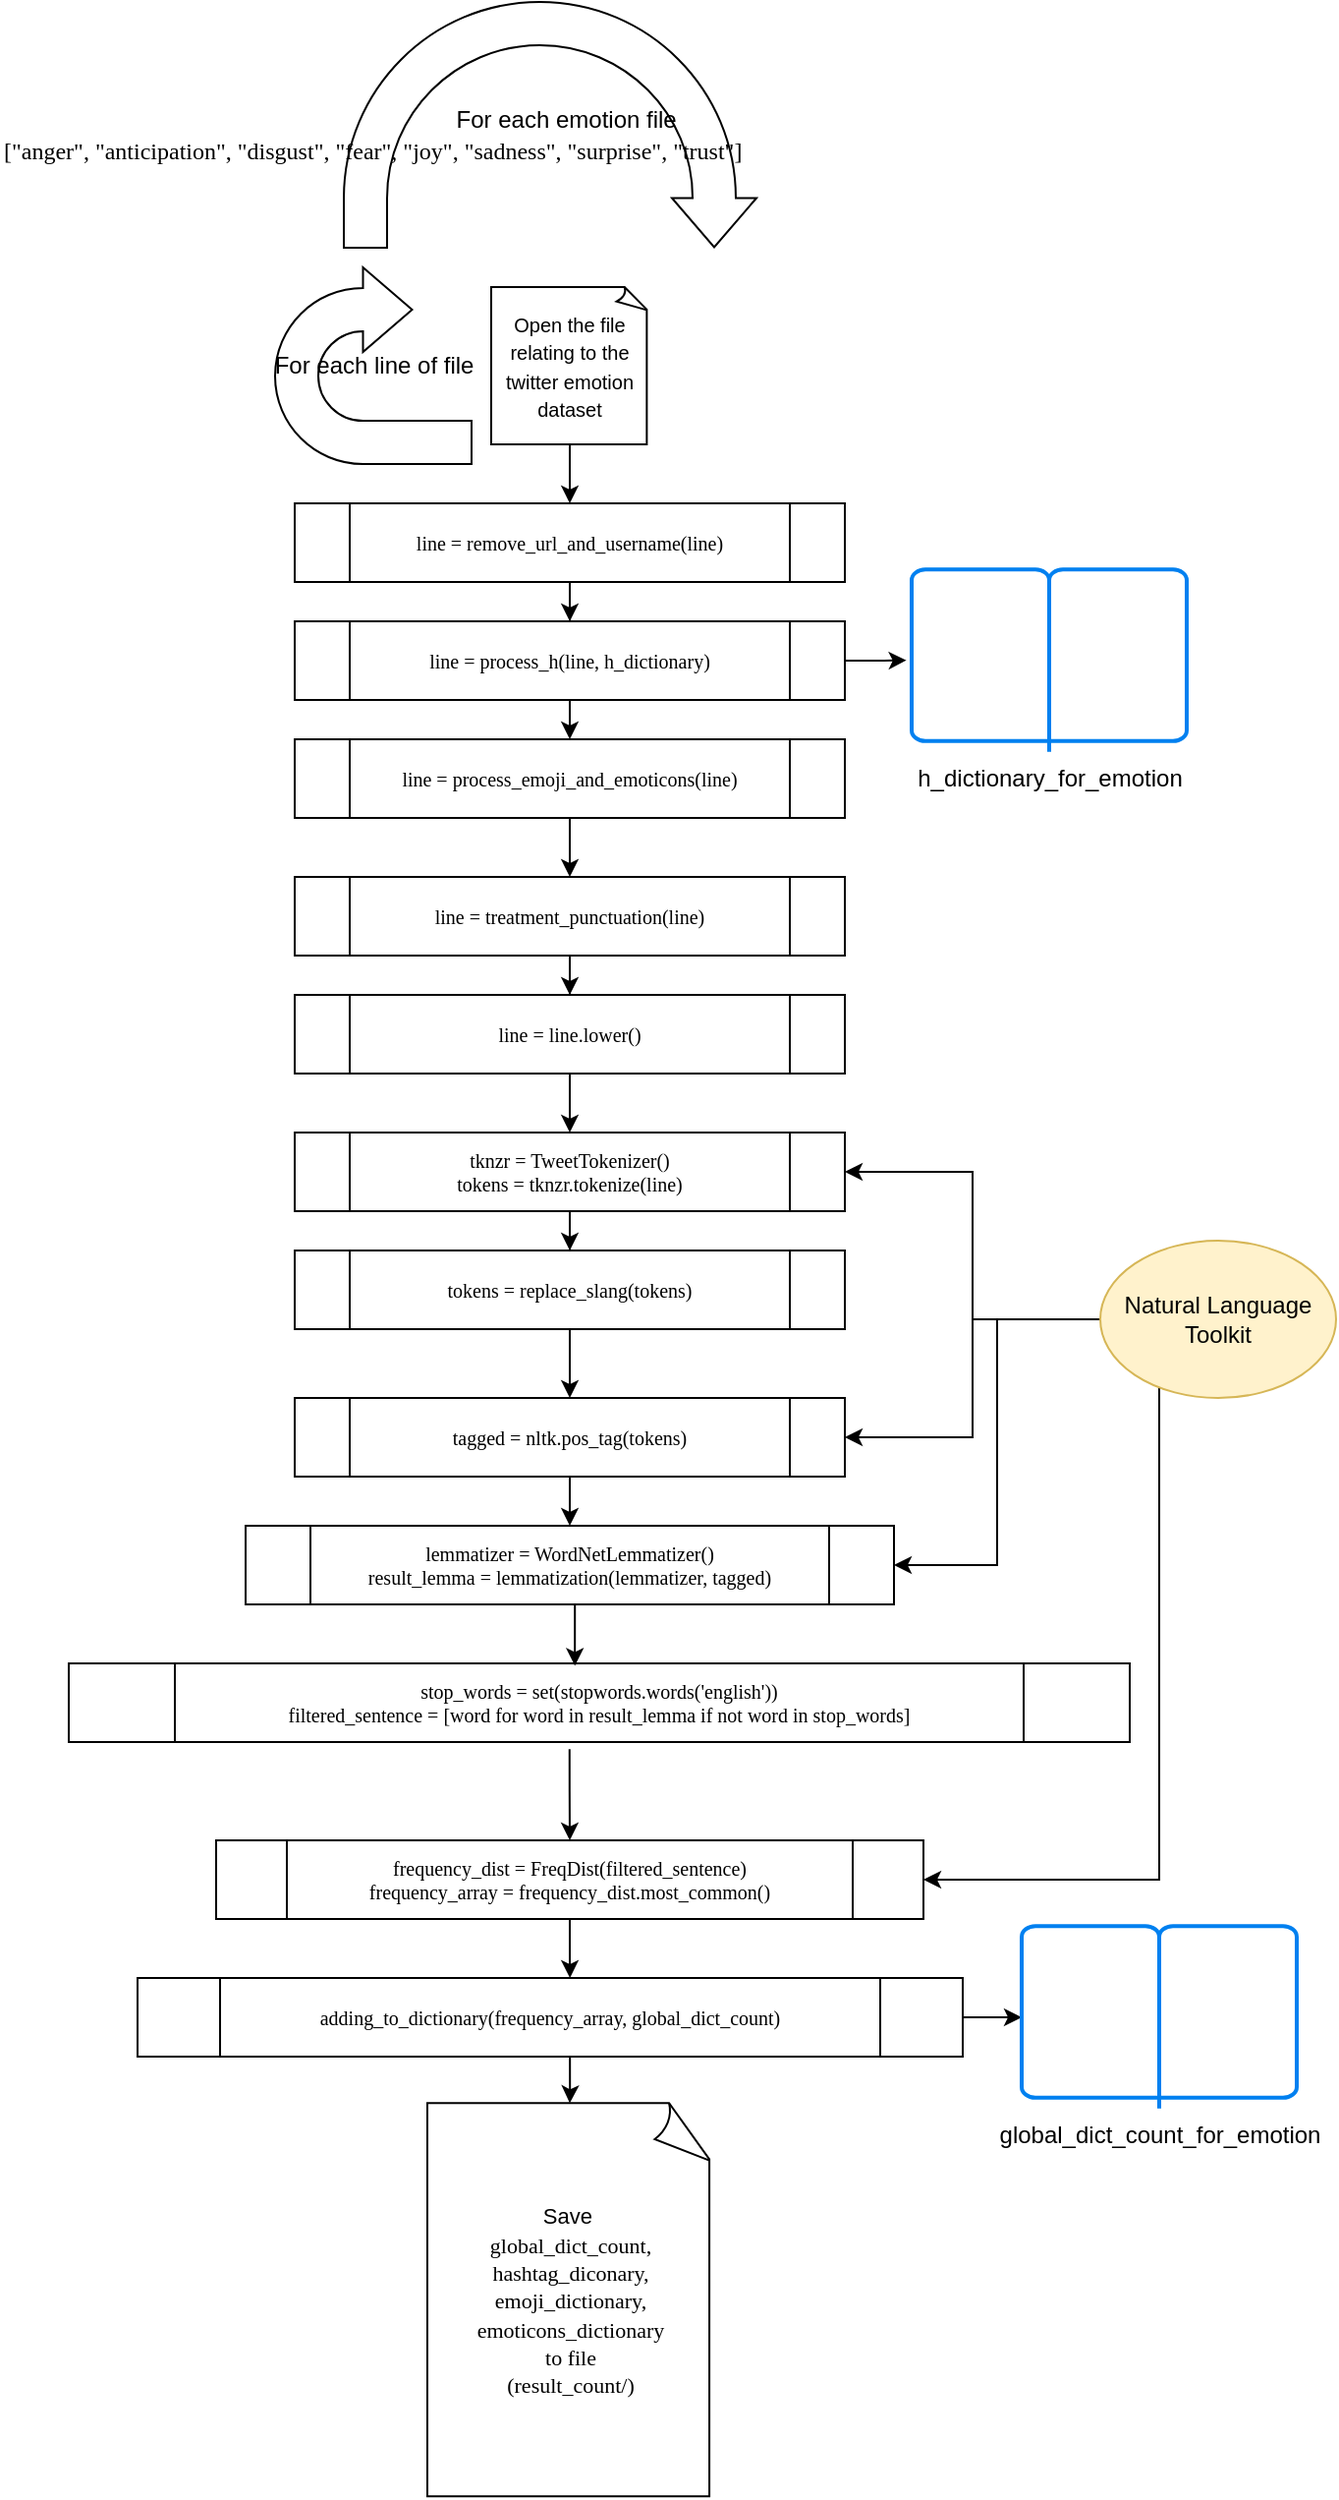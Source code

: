 <mxfile version="13.1.1" type="device"><diagram id="vdg2htOfYllRiGIj7_35" name="Page-1"><mxGraphModel dx="1865" dy="1700" grid="1" gridSize="10" guides="1" tooltips="1" connect="1" arrows="1" fold="1" page="1" pageScale="1" pageWidth="827" pageHeight="1169" math="0" shadow="0"><root><mxCell id="0"/><mxCell id="1" parent="0"/><mxCell id="vOmyPUozWvFBLyItXRao-29" value="" style="edgeStyle=orthogonalEdgeStyle;rounded=0;orthogonalLoop=1;jettySize=auto;html=1;entryX=0.5;entryY=0;entryDx=0;entryDy=0;" parent="1" source="vOmyPUozWvFBLyItXRao-4" target="vOmyPUozWvFBLyItXRao-9" edge="1"><mxGeometry relative="1" as="geometry"><mxPoint x="240" y="200" as="targetPoint"/></mxGeometry></mxCell><mxCell id="vOmyPUozWvFBLyItXRao-4" value="&lt;pre style=&quot;font-family: &amp;#34;consolas&amp;#34;&quot;&gt;&lt;font style=&quot;font-size: 10px&quot;&gt;line = remove_url_and_username(line)&lt;/font&gt;&lt;/pre&gt;" style="shape=process;whiteSpace=wrap;html=1;backgroundOutline=1;" parent="1" vertex="1"><mxGeometry x="100" y="130" width="280" height="40" as="geometry"/></mxCell><mxCell id="vOmyPUozWvFBLyItXRao-30" value="" style="edgeStyle=orthogonalEdgeStyle;rounded=0;orthogonalLoop=1;jettySize=auto;html=1;" parent="1" source="vOmyPUozWvFBLyItXRao-6" edge="1"><mxGeometry relative="1" as="geometry"><mxPoint x="240" y="130" as="targetPoint"/></mxGeometry></mxCell><mxCell id="vOmyPUozWvFBLyItXRao-6" value="&lt;font style=&quot;font-size: 10px&quot;&gt;Open the file relating to the twitter emotion dataset&lt;/font&gt;" style="whiteSpace=wrap;html=1;shape=mxgraph.basic.document" parent="1" vertex="1"><mxGeometry x="200" y="20" width="80" height="80" as="geometry"/></mxCell><mxCell id="vOmyPUozWvFBLyItXRao-8" value="For each line of file" style="html=1;shadow=0;dashed=0;align=center;verticalAlign=middle;shape=mxgraph.arrows2.uTurnArrow;dy=11;arrowHead=43;dx2=25;" parent="1" vertex="1"><mxGeometry x="90" y="10" width="100" height="100" as="geometry"/></mxCell><mxCell id="vOmyPUozWvFBLyItXRao-31" value="" style="edgeStyle=orthogonalEdgeStyle;rounded=0;orthogonalLoop=1;jettySize=auto;html=1;exitX=0.5;exitY=1;exitDx=0;exitDy=0;" parent="1" source="vOmyPUozWvFBLyItXRao-9" target="vOmyPUozWvFBLyItXRao-10" edge="1"><mxGeometry relative="1" as="geometry"><mxPoint x="239" y="280" as="targetPoint"/><Array as="points"><mxPoint x="240" y="270"/><mxPoint x="230" y="270"/></Array></mxGeometry></mxCell><mxCell id="vOmyPUozWvFBLyItXRao-50" style="edgeStyle=orthogonalEdgeStyle;rounded=0;orthogonalLoop=1;jettySize=auto;html=1;entryX=-0.019;entryY=0.498;entryDx=0;entryDy=0;entryPerimeter=0;" parent="1" source="vOmyPUozWvFBLyItXRao-9" target="vOmyPUozWvFBLyItXRao-49" edge="1"><mxGeometry relative="1" as="geometry"/></mxCell><mxCell id="vOmyPUozWvFBLyItXRao-9" value="&lt;pre style=&quot;font-family: &amp;#34;consolas&amp;#34; ; font-size: 10px&quot;&gt;&lt;pre style=&quot;font-family: &amp;#34;consolas&amp;#34;&quot;&gt;line = process_h(line&lt;span&gt;, &lt;/span&gt;h_dictionary)&lt;/pre&gt;&lt;/pre&gt;" style="shape=process;whiteSpace=wrap;html=1;backgroundOutline=1;" parent="1" vertex="1"><mxGeometry x="100" y="190" width="280" height="40" as="geometry"/></mxCell><mxCell id="vOmyPUozWvFBLyItXRao-32" value="" style="edgeStyle=orthogonalEdgeStyle;rounded=0;orthogonalLoop=1;jettySize=auto;html=1;entryX=0.5;entryY=0;entryDx=0;entryDy=0;" parent="1" source="vOmyPUozWvFBLyItXRao-10" target="vOmyPUozWvFBLyItXRao-11" edge="1"><mxGeometry relative="1" as="geometry"><mxPoint x="240" y="360" as="targetPoint"/></mxGeometry></mxCell><mxCell id="vOmyPUozWvFBLyItXRao-10" value="&lt;pre style=&quot;font-family: &amp;#34;consolas&amp;#34;&quot;&gt;&lt;pre style=&quot;font-family: &amp;#34;consolas&amp;#34;&quot;&gt;&lt;pre style=&quot;font-family: &amp;#34;consolas&amp;#34;&quot;&gt;&lt;font style=&quot;font-size: 10px&quot;&gt;line = process_emoji_and_emoticons(line)&lt;/font&gt;&lt;/pre&gt;&lt;/pre&gt;&lt;/pre&gt;" style="shape=process;whiteSpace=wrap;html=1;backgroundOutline=1;" parent="1" vertex="1"><mxGeometry x="100" y="250" width="280" height="40" as="geometry"/></mxCell><mxCell id="vOmyPUozWvFBLyItXRao-33" value="" style="edgeStyle=orthogonalEdgeStyle;rounded=0;orthogonalLoop=1;jettySize=auto;html=1;entryX=0.5;entryY=0;entryDx=0;entryDy=0;" parent="1" source="vOmyPUozWvFBLyItXRao-11" target="vOmyPUozWvFBLyItXRao-12" edge="1"><mxGeometry relative="1" as="geometry"><mxPoint x="240" y="440" as="targetPoint"/></mxGeometry></mxCell><mxCell id="vOmyPUozWvFBLyItXRao-11" value="&lt;pre style=&quot;font-family: &amp;#34;consolas&amp;#34;&quot;&gt;&lt;pre style=&quot;font-family: &amp;#34;consolas&amp;#34;&quot;&gt;&lt;pre style=&quot;font-family: &amp;#34;consolas&amp;#34;&quot;&gt;&lt;font style=&quot;font-size: 10px&quot;&gt;line = treatment_punctuation(line)&lt;/font&gt;&lt;/pre&gt;&lt;/pre&gt;&lt;/pre&gt;" style="shape=process;whiteSpace=wrap;html=1;backgroundOutline=1;" parent="1" vertex="1"><mxGeometry x="100" y="320" width="280" height="40" as="geometry"/></mxCell><mxCell id="vOmyPUozWvFBLyItXRao-34" value="" style="edgeStyle=orthogonalEdgeStyle;rounded=0;orthogonalLoop=1;jettySize=auto;html=1;" parent="1" source="vOmyPUozWvFBLyItXRao-12" target="vOmyPUozWvFBLyItXRao-16" edge="1"><mxGeometry relative="1" as="geometry"/></mxCell><mxCell id="vOmyPUozWvFBLyItXRao-12" value="&lt;pre style=&quot;font-family: &amp;#34;consolas&amp;#34;&quot;&gt;&lt;pre style=&quot;font-family: &amp;#34;consolas&amp;#34;&quot;&gt;&lt;pre style=&quot;font-family: &amp;#34;consolas&amp;#34;&quot;&gt;&lt;font style=&quot;font-size: 10px&quot;&gt;line = line.lower()&lt;/font&gt;&lt;/pre&gt;&lt;/pre&gt;&lt;/pre&gt;" style="shape=process;whiteSpace=wrap;html=1;backgroundOutline=1;" parent="1" vertex="1"><mxGeometry x="100" y="380" width="280" height="40" as="geometry"/></mxCell><mxCell id="vOmyPUozWvFBLyItXRao-36" value="" style="edgeStyle=orthogonalEdgeStyle;rounded=0;orthogonalLoop=1;jettySize=auto;html=1;entryX=0.5;entryY=0;entryDx=0;entryDy=0;" parent="1" source="vOmyPUozWvFBLyItXRao-15" target="vOmyPUozWvFBLyItXRao-17" edge="1"><mxGeometry relative="1" as="geometry"><mxPoint x="240" y="670" as="targetPoint"/></mxGeometry></mxCell><mxCell id="vOmyPUozWvFBLyItXRao-15" value="&lt;pre style=&quot;font-family: &amp;#34;consolas&amp;#34;&quot;&gt;&lt;pre style=&quot;font-family: &amp;#34;consolas&amp;#34;&quot;&gt;&lt;pre style=&quot;font-family: &amp;#34;consolas&amp;#34;&quot;&gt;&lt;pre style=&quot;font-family: &amp;#34;consolas&amp;#34;&quot;&gt;&lt;font style=&quot;font-size: 10px&quot;&gt;tokens = replace_slang(tokens)&lt;/font&gt;&lt;/pre&gt;&lt;/pre&gt;&lt;/pre&gt;&lt;/pre&gt;" style="shape=process;whiteSpace=wrap;html=1;backgroundOutline=1;" parent="1" vertex="1"><mxGeometry x="100" y="510" width="280" height="40" as="geometry"/></mxCell><mxCell id="vOmyPUozWvFBLyItXRao-35" value="" style="edgeStyle=orthogonalEdgeStyle;rounded=0;orthogonalLoop=1;jettySize=auto;html=1;entryX=0.5;entryY=0;entryDx=0;entryDy=0;" parent="1" source="vOmyPUozWvFBLyItXRao-16" target="vOmyPUozWvFBLyItXRao-15" edge="1"><mxGeometry relative="1" as="geometry"><mxPoint x="240" y="600" as="targetPoint"/></mxGeometry></mxCell><mxCell id="vOmyPUozWvFBLyItXRao-16" value="&lt;pre style=&quot;font-family: &amp;#34;consolas&amp;#34;&quot;&gt;&lt;pre style=&quot;font-family: &amp;#34;consolas&amp;#34;&quot;&gt;&lt;pre style=&quot;font-family: &amp;#34;consolas&amp;#34; ; font-size: 10px&quot;&gt;&lt;pre style=&quot;font-family: &amp;#34;consolas&amp;#34;&quot;&gt;tknzr = TweetTokenizer()&lt;br&gt;tokens = tknzr.tokenize(line)&lt;/pre&gt;&lt;/pre&gt;&lt;/pre&gt;&lt;/pre&gt;" style="shape=process;whiteSpace=wrap;html=1;backgroundOutline=1;" parent="1" vertex="1"><mxGeometry x="100" y="450" width="280" height="40" as="geometry"/></mxCell><mxCell id="vOmyPUozWvFBLyItXRao-37" value="" style="edgeStyle=orthogonalEdgeStyle;rounded=0;orthogonalLoop=1;jettySize=auto;html=1;" parent="1" source="vOmyPUozWvFBLyItXRao-17" target="vOmyPUozWvFBLyItXRao-18" edge="1"><mxGeometry relative="1" as="geometry"><mxPoint x="240" y="760" as="targetPoint"/></mxGeometry></mxCell><mxCell id="vOmyPUozWvFBLyItXRao-17" value="&lt;pre style=&quot;font-family: &amp;#34;consolas&amp;#34;&quot;&gt;&lt;pre style=&quot;font-family: &amp;#34;consolas&amp;#34;&quot;&gt;&lt;pre style=&quot;font-family: &amp;#34;consolas&amp;#34;&quot;&gt;&lt;pre style=&quot;font-family: &amp;#34;consolas&amp;#34;&quot;&gt;&lt;pre style=&quot;font-family: &amp;#34;consolas&amp;#34;&quot;&gt;&lt;font style=&quot;font-size: 10px&quot;&gt;tagged = nltk.pos_tag(tokens)&lt;/font&gt;&lt;/pre&gt;&lt;/pre&gt;&lt;/pre&gt;&lt;/pre&gt;&lt;/pre&gt;" style="shape=process;whiteSpace=wrap;html=1;backgroundOutline=1;" parent="1" vertex="1"><mxGeometry x="100" y="585" width="280" height="40" as="geometry"/></mxCell><mxCell id="vOmyPUozWvFBLyItXRao-18" value="&lt;pre style=&quot;font-family: &amp;#34;consolas&amp;#34;&quot;&gt;&lt;pre style=&quot;font-family: &amp;#34;consolas&amp;#34;&quot;&gt;&lt;pre style=&quot;font-family: &amp;#34;consolas&amp;#34;&quot;&gt;&lt;pre style=&quot;font-family: &amp;#34;consolas&amp;#34;&quot;&gt;&lt;pre style=&quot;font-family: &amp;#34;consolas&amp;#34; ; font-size: 10px&quot;&gt;&lt;pre style=&quot;font-family: &amp;#34;consolas&amp;#34;&quot;&gt;lemmatizer = WordNetLemmatizer()&lt;br&gt;result_lemma = lemmatization(lemmatizer&lt;span&gt;, &lt;/span&gt;tagged)&lt;/pre&gt;&lt;/pre&gt;&lt;/pre&gt;&lt;/pre&gt;&lt;/pre&gt;&lt;/pre&gt;" style="shape=process;whiteSpace=wrap;html=1;backgroundOutline=1;" parent="1" vertex="1"><mxGeometry x="75" y="650" width="330" height="40" as="geometry"/></mxCell><mxCell id="vOmyPUozWvFBLyItXRao-39" value="" style="edgeStyle=orthogonalEdgeStyle;rounded=0;orthogonalLoop=1;jettySize=auto;html=1;entryX=0.5;entryY=0;entryDx=0;entryDy=0;exitX=0.472;exitY=1.09;exitDx=0;exitDy=0;exitPerimeter=0;" parent="1" source="vOmyPUozWvFBLyItXRao-19" target="vOmyPUozWvFBLyItXRao-20" edge="1"><mxGeometry relative="1" as="geometry"><mxPoint x="240" y="900" as="targetPoint"/></mxGeometry></mxCell><mxCell id="vOmyPUozWvFBLyItXRao-19" value="&lt;pre style=&quot;font-family: &amp;#34;consolas&amp;#34;&quot;&gt;&lt;pre style=&quot;font-family: &amp;#34;consolas&amp;#34;&quot;&gt;&lt;pre style=&quot;font-family: &amp;#34;consolas&amp;#34;&quot;&gt;&lt;pre style=&quot;font-family: &amp;#34;consolas&amp;#34;&quot;&gt;&lt;pre style=&quot;font-family: &amp;#34;consolas&amp;#34;&quot;&gt;&lt;pre style=&quot;font-family: &amp;#34;consolas&amp;#34; ; font-size: 10px&quot;&gt;&lt;pre style=&quot;font-family: &amp;#34;consolas&amp;#34;&quot;&gt;stop_words = &lt;span&gt;set&lt;/span&gt;(stopwords.words(&lt;span&gt;'english'&lt;/span&gt;))&lt;br&gt;filtered_sentence = [word &lt;span&gt;for &lt;/span&gt;word &lt;span&gt;in &lt;/span&gt;result_lemma &lt;span&gt;if not &lt;/span&gt;word &lt;span&gt;in &lt;/span&gt;stop_words]&lt;/pre&gt;&lt;/pre&gt;&lt;/pre&gt;&lt;/pre&gt;&lt;/pre&gt;&lt;/pre&gt;&lt;/pre&gt;" style="shape=process;whiteSpace=wrap;html=1;backgroundOutline=1;" parent="1" vertex="1"><mxGeometry x="-15" y="720" width="540" height="40" as="geometry"/></mxCell><mxCell id="vOmyPUozWvFBLyItXRao-40" value="" style="edgeStyle=orthogonalEdgeStyle;rounded=0;orthogonalLoop=1;jettySize=auto;html=1;entryX=0.524;entryY=0;entryDx=0;entryDy=0;entryPerimeter=0;" parent="1" source="vOmyPUozWvFBLyItXRao-20" target="vOmyPUozWvFBLyItXRao-21" edge="1"><mxGeometry relative="1" as="geometry"><mxPoint x="240" y="970" as="targetPoint"/></mxGeometry></mxCell><mxCell id="vOmyPUozWvFBLyItXRao-20" value="&lt;pre style=&quot;font-family: &amp;#34;consolas&amp;#34;&quot;&gt;&lt;pre style=&quot;font-family: &amp;#34;consolas&amp;#34;&quot;&gt;&lt;pre style=&quot;font-family: &amp;#34;consolas&amp;#34;&quot;&gt;&lt;pre style=&quot;font-family: &amp;#34;consolas&amp;#34;&quot;&gt;&lt;pre style=&quot;font-family: &amp;#34;consolas&amp;#34;&quot;&gt;&lt;pre style=&quot;font-family: &amp;#34;consolas&amp;#34; ; font-size: 10px&quot;&gt;&lt;pre style=&quot;font-family: &amp;#34;consolas&amp;#34;&quot;&gt;frequency_dist = FreqDist(filtered_sentence)&lt;br&gt;frequency_array = frequency_dist.most_common()&lt;/pre&gt;&lt;/pre&gt;&lt;/pre&gt;&lt;/pre&gt;&lt;/pre&gt;&lt;/pre&gt;&lt;/pre&gt;" style="shape=process;whiteSpace=wrap;html=1;backgroundOutline=1;" parent="1" vertex="1"><mxGeometry x="60" y="810" width="360" height="40" as="geometry"/></mxCell><mxCell id="vOmyPUozWvFBLyItXRao-43" style="edgeStyle=orthogonalEdgeStyle;rounded=0;orthogonalLoop=1;jettySize=auto;html=1;exitX=0.524;exitY=1;exitDx=0;exitDy=0;exitPerimeter=0;" parent="1" source="vOmyPUozWvFBLyItXRao-21" target="vOmyPUozWvFBLyItXRao-22" edge="1"><mxGeometry relative="1" as="geometry"/></mxCell><mxCell id="vOmyPUozWvFBLyItXRao-48" style="edgeStyle=orthogonalEdgeStyle;rounded=0;orthogonalLoop=1;jettySize=auto;html=1;" parent="1" source="vOmyPUozWvFBLyItXRao-21" target="vOmyPUozWvFBLyItXRao-45" edge="1"><mxGeometry relative="1" as="geometry"/></mxCell><mxCell id="vOmyPUozWvFBLyItXRao-21" value="&lt;pre style=&quot;font-family: &amp;#34;consolas&amp;#34;&quot;&gt;&lt;pre style=&quot;font-family: &amp;#34;consolas&amp;#34;&quot;&gt;&lt;pre style=&quot;font-family: &amp;#34;consolas&amp;#34;&quot;&gt;&lt;pre style=&quot;font-family: &amp;#34;consolas&amp;#34;&quot;&gt;&lt;pre style=&quot;font-family: &amp;#34;consolas&amp;#34;&quot;&gt;&lt;pre style=&quot;font-family: &amp;#34;consolas&amp;#34;&quot;&gt;&lt;pre style=&quot;font-family: &amp;#34;consolas&amp;#34; ; font-size: 10px&quot;&gt;&lt;pre style=&quot;font-family: &amp;#34;consolas&amp;#34;&quot;&gt;adding_to_dictionary(frequency_array&lt;span&gt;, &lt;/span&gt;global_dict_count)&lt;/pre&gt;&lt;/pre&gt;&lt;/pre&gt;&lt;/pre&gt;&lt;/pre&gt;&lt;/pre&gt;&lt;/pre&gt;&lt;/pre&gt;" style="shape=process;whiteSpace=wrap;html=1;backgroundOutline=1;" parent="1" vertex="1"><mxGeometry x="20" y="880.0" width="420" height="40" as="geometry"/></mxCell><mxCell id="vOmyPUozWvFBLyItXRao-22" value="&lt;font style=&quot;font-size: 11px&quot;&gt;Save&amp;nbsp;&lt;br&gt;&lt;/font&gt;&lt;span style=&quot;font-family: &amp;#34;consolas&amp;#34; ; font-size: 11px&quot;&gt;&lt;font style=&quot;font-size: 11px&quot;&gt;global_dict_count,&lt;br&gt;hashtag_diconary,&lt;br&gt;emoji_dictionary,&lt;br&gt;emoticons_dictionary&lt;br&gt;to file&lt;br&gt;(result_count/)&lt;/font&gt;&lt;br&gt;&lt;/span&gt;" style="whiteSpace=wrap;html=1;shape=mxgraph.basic.document" parent="1" vertex="1"><mxGeometry x="167.5" y="943.63" width="145" height="200" as="geometry"/></mxCell><mxCell id="vOmyPUozWvFBLyItXRao-45" value="global_dict_count_for_emotion" style="html=1;verticalLabelPosition=bottom;align=center;labelBackgroundColor=#ffffff;verticalAlign=top;strokeWidth=2;strokeColor=#0080F0;shadow=0;dashed=0;shape=mxgraph.ios7.icons.book;" parent="1" vertex="1"><mxGeometry x="470" y="853.62" width="140" height="92.75" as="geometry"/></mxCell><mxCell id="vOmyPUozWvFBLyItXRao-49" value="h_dictionary_for_emotion" style="html=1;verticalLabelPosition=bottom;align=center;labelBackgroundColor=#ffffff;verticalAlign=top;strokeWidth=2;strokeColor=#0080F0;shadow=0;dashed=0;shape=mxgraph.ios7.icons.book;" parent="1" vertex="1"><mxGeometry x="414" y="163.63" width="140" height="92.75" as="geometry"/></mxCell><mxCell id="vOmyPUozWvFBLyItXRao-51" value="" style="html=1;shadow=0;dashed=0;align=center;verticalAlign=middle;shape=mxgraph.arrows2.uTurnArrow;dy=11;arrowHead=43;dx2=25;rotation=90;" parent="1" vertex="1"><mxGeometry x="167.5" y="-167.5" width="125" height="210" as="geometry"/></mxCell><mxCell id="vOmyPUozWvFBLyItXRao-52" value="For each emotion file&amp;nbsp;" style="text;html=1;strokeColor=none;fillColor=none;align=center;verticalAlign=middle;whiteSpace=wrap;rounded=0;" parent="1" vertex="1"><mxGeometry x="150" y="-75" width="180" height="20" as="geometry"/></mxCell><mxCell id="vOmyPUozWvFBLyItXRao-53" value="&lt;pre style=&quot;font-family: &amp;#34;consolas&amp;#34;&quot;&gt;&lt;span&gt;[&quot;anger&quot;&lt;/span&gt;&lt;span&gt;, &lt;/span&gt;&lt;span&gt;&quot;anticipation&quot;&lt;/span&gt;&lt;span&gt;, &lt;/span&gt;&lt;span&gt;&quot;disgust&quot;&lt;/span&gt;&lt;span&gt;, &lt;/span&gt;&lt;span&gt;&quot;fear&quot;&lt;/span&gt;&lt;span&gt;, &lt;/span&gt;&lt;span&gt;&quot;joy&quot;&lt;/span&gt;&lt;span&gt;, &lt;/span&gt;&lt;span&gt;&quot;sadness&quot;&lt;/span&gt;&lt;span&gt;, &lt;/span&gt;&lt;span&gt;&quot;surprise&quot;&lt;/span&gt;&lt;span&gt;, &lt;/span&gt;&lt;span&gt;&quot;trust&quot;&lt;/span&gt;]&lt;/pre&gt;" style="text;whiteSpace=wrap;html=1;" parent="1" vertex="1"><mxGeometry x="-50" y="-75" width="610" height="50" as="geometry"/></mxCell><mxCell id="vOmyPUozWvFBLyItXRao-57" style="edgeStyle=orthogonalEdgeStyle;rounded=0;orthogonalLoop=1;jettySize=auto;html=1;entryX=1;entryY=0.5;entryDx=0;entryDy=0;" parent="1" source="vOmyPUozWvFBLyItXRao-54" target="vOmyPUozWvFBLyItXRao-16" edge="1"><mxGeometry relative="1" as="geometry"/></mxCell><mxCell id="vOmyPUozWvFBLyItXRao-58" style="edgeStyle=orthogonalEdgeStyle;rounded=0;orthogonalLoop=1;jettySize=auto;html=1;entryX=1;entryY=0.5;entryDx=0;entryDy=0;" parent="1" source="vOmyPUozWvFBLyItXRao-54" target="vOmyPUozWvFBLyItXRao-17" edge="1"><mxGeometry relative="1" as="geometry"/></mxCell><mxCell id="vOmyPUozWvFBLyItXRao-59" style="edgeStyle=orthogonalEdgeStyle;rounded=0;orthogonalLoop=1;jettySize=auto;html=1;entryX=1;entryY=0.5;entryDx=0;entryDy=0;" parent="1" source="vOmyPUozWvFBLyItXRao-54" target="vOmyPUozWvFBLyItXRao-18" edge="1"><mxGeometry relative="1" as="geometry"/></mxCell><mxCell id="vOmyPUozWvFBLyItXRao-60" style="edgeStyle=orthogonalEdgeStyle;rounded=0;orthogonalLoop=1;jettySize=auto;html=1;entryX=1;entryY=0.5;entryDx=0;entryDy=0;" parent="1" source="vOmyPUozWvFBLyItXRao-54" target="vOmyPUozWvFBLyItXRao-20" edge="1"><mxGeometry relative="1" as="geometry"><Array as="points"><mxPoint x="540" y="770"/><mxPoint x="540" y="940"/></Array></mxGeometry></mxCell><mxCell id="vOmyPUozWvFBLyItXRao-54" value="Natural Language Toolkit" style="ellipse;whiteSpace=wrap;html=1;fillColor=#fff2cc;strokeColor=#d6b656;" parent="1" vertex="1"><mxGeometry x="510" y="505" width="120" height="80" as="geometry"/></mxCell><mxCell id="qJJIQkn9MAaI_O72KF4R-5" value="" style="edgeStyle=orthogonalEdgeStyle;rounded=0;orthogonalLoop=1;jettySize=auto;html=1;exitX=0.5;exitY=1;exitDx=0;exitDy=0;entryX=0.477;entryY=0.03;entryDx=0;entryDy=0;entryPerimeter=0;" edge="1" parent="1" source="vOmyPUozWvFBLyItXRao-18" target="vOmyPUozWvFBLyItXRao-19"><mxGeometry relative="1" as="geometry"><mxPoint x="250" y="730" as="sourcePoint"/><mxPoint x="240" y="820" as="targetPoint"/></mxGeometry></mxCell></root></mxGraphModel></diagram></mxfile>